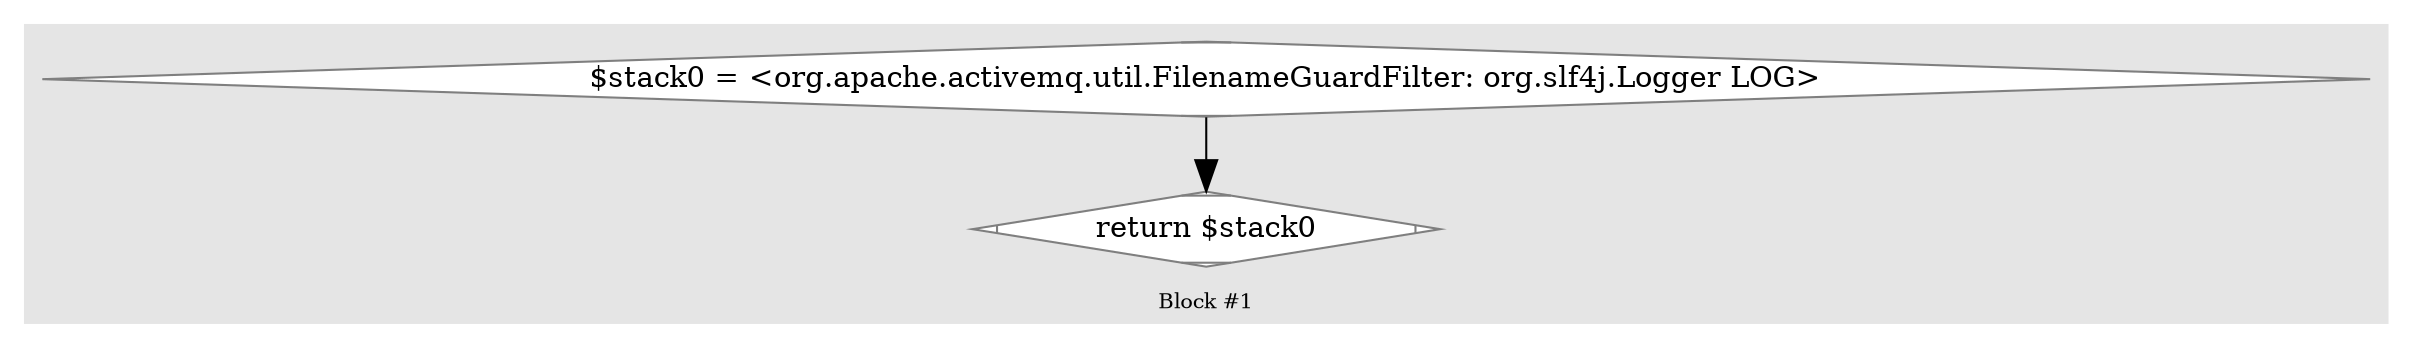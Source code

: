 digraph G {
	compound=true
	labelloc=b
	style=filled
	color=gray90
	node [shape=box,style=filled,color=white]
	edge [fontsize=10,arrowsize=1.5,fontcolor=grey40]
	fontsize=10

//  lines [34: 34] 
	subgraph cluster_111374580 { 
		label = "Block #1"
		27084827[label="$stack0 = &lt;org.apache.activemq.util.FilenameGuardFilter: org.slf4j.Logger LOG&gt;",shape=Mdiamond,color=grey50,fillcolor=white]
		1374754488[label="return $stack0",shape=Mdiamond,color=grey50,fillcolor=white]

		27084827 -> 1374754488
	}

}